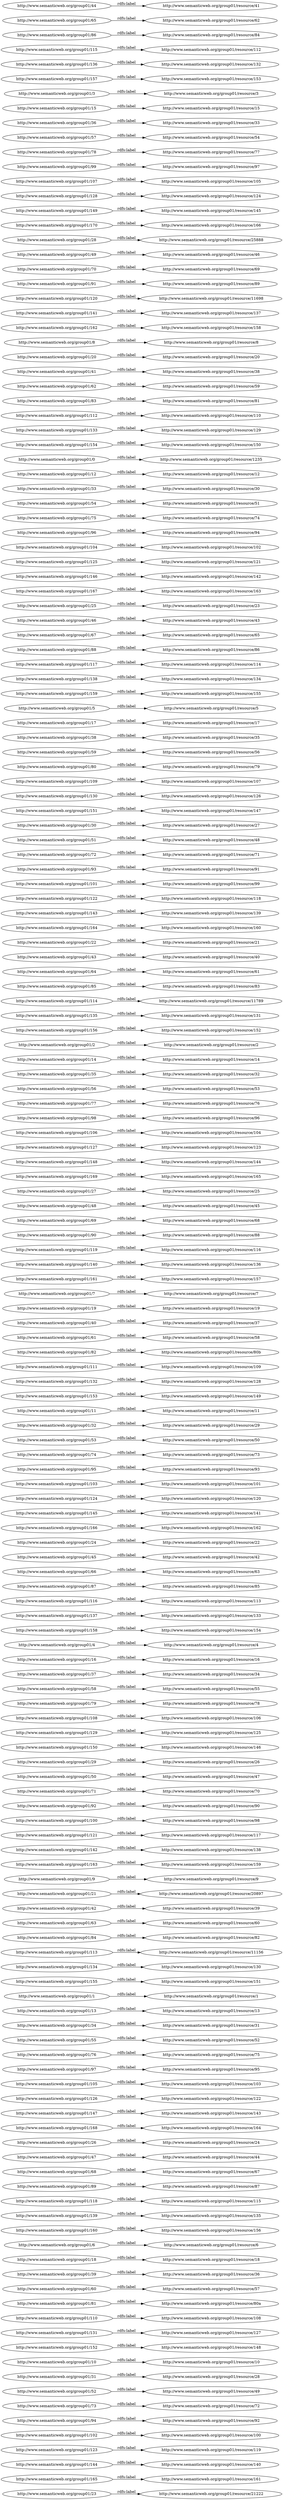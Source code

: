 digraph ar2dtool_diagram { 
rankdir=LR;
size="1501"
	"http://www.semanticweb.org/group01/23" -> "http://www.semanticweb.org/group01/resource/21222" [ label = "rdfs:label" ];
	"http://www.semanticweb.org/group01/165" -> "http://www.semanticweb.org/group01/resource/161" [ label = "rdfs:label" ];
	"http://www.semanticweb.org/group01/144" -> "http://www.semanticweb.org/group01/resource/140" [ label = "rdfs:label" ];
	"http://www.semanticweb.org/group01/123" -> "http://www.semanticweb.org/group01/resource/119" [ label = "rdfs:label" ];
	"http://www.semanticweb.org/group01/102" -> "http://www.semanticweb.org/group01/resource/100" [ label = "rdfs:label" ];
	"http://www.semanticweb.org/group01/94" -> "http://www.semanticweb.org/group01/resource/92" [ label = "rdfs:label" ];
	"http://www.semanticweb.org/group01/73" -> "http://www.semanticweb.org/group01/resource/72" [ label = "rdfs:label" ];
	"http://www.semanticweb.org/group01/52" -> "http://www.semanticweb.org/group01/resource/49" [ label = "rdfs:label" ];
	"http://www.semanticweb.org/group01/31" -> "http://www.semanticweb.org/group01/resource/28" [ label = "rdfs:label" ];
	"http://www.semanticweb.org/group01/10" -> "http://www.semanticweb.org/group01/resource/10" [ label = "rdfs:label" ];
	"http://www.semanticweb.org/group01/152" -> "http://www.semanticweb.org/group01/resource/148" [ label = "rdfs:label" ];
	"http://www.semanticweb.org/group01/131" -> "http://www.semanticweb.org/group01/resource/127" [ label = "rdfs:label" ];
	"http://www.semanticweb.org/group01/110" -> "http://www.semanticweb.org/group01/resource/108" [ label = "rdfs:label" ];
	"http://www.semanticweb.org/group01/81" -> "http://www.semanticweb.org/group01/resource/80a" [ label = "rdfs:label" ];
	"http://www.semanticweb.org/group01/60" -> "http://www.semanticweb.org/group01/resource/57" [ label = "rdfs:label" ];
	"http://www.semanticweb.org/group01/39" -> "http://www.semanticweb.org/group01/resource/36" [ label = "rdfs:label" ];
	"http://www.semanticweb.org/group01/18" -> "http://www.semanticweb.org/group01/resource/18" [ label = "rdfs:label" ];
	"http://www.semanticweb.org/group01/6" -> "http://www.semanticweb.org/group01/resource/6" [ label = "rdfs:label" ];
	"http://www.semanticweb.org/group01/160" -> "http://www.semanticweb.org/group01/resource/156" [ label = "rdfs:label" ];
	"http://www.semanticweb.org/group01/139" -> "http://www.semanticweb.org/group01/resource/135" [ label = "rdfs:label" ];
	"http://www.semanticweb.org/group01/118" -> "http://www.semanticweb.org/group01/resource/115" [ label = "rdfs:label" ];
	"http://www.semanticweb.org/group01/89" -> "http://www.semanticweb.org/group01/resource/87" [ label = "rdfs:label" ];
	"http://www.semanticweb.org/group01/68" -> "http://www.semanticweb.org/group01/resource/67" [ label = "rdfs:label" ];
	"http://www.semanticweb.org/group01/47" -> "http://www.semanticweb.org/group01/resource/44" [ label = "rdfs:label" ];
	"http://www.semanticweb.org/group01/26" -> "http://www.semanticweb.org/group01/resource/24" [ label = "rdfs:label" ];
	"http://www.semanticweb.org/group01/168" -> "http://www.semanticweb.org/group01/resource/164" [ label = "rdfs:label" ];
	"http://www.semanticweb.org/group01/147" -> "http://www.semanticweb.org/group01/resource/143" [ label = "rdfs:label" ];
	"http://www.semanticweb.org/group01/126" -> "http://www.semanticweb.org/group01/resource/122" [ label = "rdfs:label" ];
	"http://www.semanticweb.org/group01/105" -> "http://www.semanticweb.org/group01/resource/103" [ label = "rdfs:label" ];
	"http://www.semanticweb.org/group01/97" -> "http://www.semanticweb.org/group01/resource/95" [ label = "rdfs:label" ];
	"http://www.semanticweb.org/group01/76" -> "http://www.semanticweb.org/group01/resource/75" [ label = "rdfs:label" ];
	"http://www.semanticweb.org/group01/55" -> "http://www.semanticweb.org/group01/resource/52" [ label = "rdfs:label" ];
	"http://www.semanticweb.org/group01/34" -> "http://www.semanticweb.org/group01/resource/31" [ label = "rdfs:label" ];
	"http://www.semanticweb.org/group01/13" -> "http://www.semanticweb.org/group01/resource/13" [ label = "rdfs:label" ];
	"http://www.semanticweb.org/group01/1" -> "http://www.semanticweb.org/group01/resource/1" [ label = "rdfs:label" ];
	"http://www.semanticweb.org/group01/155" -> "http://www.semanticweb.org/group01/resource/151" [ label = "rdfs:label" ];
	"http://www.semanticweb.org/group01/134" -> "http://www.semanticweb.org/group01/resource/130" [ label = "rdfs:label" ];
	"http://www.semanticweb.org/group01/113" -> "http://www.semanticweb.org/group01/resource/11156" [ label = "rdfs:label" ];
	"http://www.semanticweb.org/group01/84" -> "http://www.semanticweb.org/group01/resource/82" [ label = "rdfs:label" ];
	"http://www.semanticweb.org/group01/63" -> "http://www.semanticweb.org/group01/resource/60" [ label = "rdfs:label" ];
	"http://www.semanticweb.org/group01/42" -> "http://www.semanticweb.org/group01/resource/39" [ label = "rdfs:label" ];
	"http://www.semanticweb.org/group01/21" -> "http://www.semanticweb.org/group01/resource/20897" [ label = "rdfs:label" ];
	"http://www.semanticweb.org/group01/9" -> "http://www.semanticweb.org/group01/resource/9" [ label = "rdfs:label" ];
	"http://www.semanticweb.org/group01/163" -> "http://www.semanticweb.org/group01/resource/159" [ label = "rdfs:label" ];
	"http://www.semanticweb.org/group01/142" -> "http://www.semanticweb.org/group01/resource/138" [ label = "rdfs:label" ];
	"http://www.semanticweb.org/group01/121" -> "http://www.semanticweb.org/group01/resource/117" [ label = "rdfs:label" ];
	"http://www.semanticweb.org/group01/100" -> "http://www.semanticweb.org/group01/resource/98" [ label = "rdfs:label" ];
	"http://www.semanticweb.org/group01/92" -> "http://www.semanticweb.org/group01/resource/90" [ label = "rdfs:label" ];
	"http://www.semanticweb.org/group01/71" -> "http://www.semanticweb.org/group01/resource/70" [ label = "rdfs:label" ];
	"http://www.semanticweb.org/group01/50" -> "http://www.semanticweb.org/group01/resource/47" [ label = "rdfs:label" ];
	"http://www.semanticweb.org/group01/29" -> "http://www.semanticweb.org/group01/resource/26" [ label = "rdfs:label" ];
	"http://www.semanticweb.org/group01/150" -> "http://www.semanticweb.org/group01/resource/146" [ label = "rdfs:label" ];
	"http://www.semanticweb.org/group01/129" -> "http://www.semanticweb.org/group01/resource/125" [ label = "rdfs:label" ];
	"http://www.semanticweb.org/group01/108" -> "http://www.semanticweb.org/group01/resource/106" [ label = "rdfs:label" ];
	"http://www.semanticweb.org/group01/79" -> "http://www.semanticweb.org/group01/resource/78" [ label = "rdfs:label" ];
	"http://www.semanticweb.org/group01/58" -> "http://www.semanticweb.org/group01/resource/55" [ label = "rdfs:label" ];
	"http://www.semanticweb.org/group01/37" -> "http://www.semanticweb.org/group01/resource/34" [ label = "rdfs:label" ];
	"http://www.semanticweb.org/group01/16" -> "http://www.semanticweb.org/group01/resource/16" [ label = "rdfs:label" ];
	"http://www.semanticweb.org/group01/4" -> "http://www.semanticweb.org/group01/resource/4" [ label = "rdfs:label" ];
	"http://www.semanticweb.org/group01/158" -> "http://www.semanticweb.org/group01/resource/154" [ label = "rdfs:label" ];
	"http://www.semanticweb.org/group01/137" -> "http://www.semanticweb.org/group01/resource/133" [ label = "rdfs:label" ];
	"http://www.semanticweb.org/group01/116" -> "http://www.semanticweb.org/group01/resource/113" [ label = "rdfs:label" ];
	"http://www.semanticweb.org/group01/87" -> "http://www.semanticweb.org/group01/resource/85" [ label = "rdfs:label" ];
	"http://www.semanticweb.org/group01/66" -> "http://www.semanticweb.org/group01/resource/63" [ label = "rdfs:label" ];
	"http://www.semanticweb.org/group01/45" -> "http://www.semanticweb.org/group01/resource/42" [ label = "rdfs:label" ];
	"http://www.semanticweb.org/group01/24" -> "http://www.semanticweb.org/group01/resource/22" [ label = "rdfs:label" ];
	"http://www.semanticweb.org/group01/166" -> "http://www.semanticweb.org/group01/resource/162" [ label = "rdfs:label" ];
	"http://www.semanticweb.org/group01/145" -> "http://www.semanticweb.org/group01/resource/141" [ label = "rdfs:label" ];
	"http://www.semanticweb.org/group01/124" -> "http://www.semanticweb.org/group01/resource/120" [ label = "rdfs:label" ];
	"http://www.semanticweb.org/group01/103" -> "http://www.semanticweb.org/group01/resource/101" [ label = "rdfs:label" ];
	"http://www.semanticweb.org/group01/95" -> "http://www.semanticweb.org/group01/resource/93" [ label = "rdfs:label" ];
	"http://www.semanticweb.org/group01/74" -> "http://www.semanticweb.org/group01/resource/73" [ label = "rdfs:label" ];
	"http://www.semanticweb.org/group01/53" -> "http://www.semanticweb.org/group01/resource/50" [ label = "rdfs:label" ];
	"http://www.semanticweb.org/group01/32" -> "http://www.semanticweb.org/group01/resource/29" [ label = "rdfs:label" ];
	"http://www.semanticweb.org/group01/11" -> "http://www.semanticweb.org/group01/resource/11" [ label = "rdfs:label" ];
	"http://www.semanticweb.org/group01/153" -> "http://www.semanticweb.org/group01/resource/149" [ label = "rdfs:label" ];
	"http://www.semanticweb.org/group01/132" -> "http://www.semanticweb.org/group01/resource/128" [ label = "rdfs:label" ];
	"http://www.semanticweb.org/group01/111" -> "http://www.semanticweb.org/group01/resource/109" [ label = "rdfs:label" ];
	"http://www.semanticweb.org/group01/82" -> "http://www.semanticweb.org/group01/resource/80b" [ label = "rdfs:label" ];
	"http://www.semanticweb.org/group01/61" -> "http://www.semanticweb.org/group01/resource/58" [ label = "rdfs:label" ];
	"http://www.semanticweb.org/group01/40" -> "http://www.semanticweb.org/group01/resource/37" [ label = "rdfs:label" ];
	"http://www.semanticweb.org/group01/19" -> "http://www.semanticweb.org/group01/resource/19" [ label = "rdfs:label" ];
	"http://www.semanticweb.org/group01/7" -> "http://www.semanticweb.org/group01/resource/7" [ label = "rdfs:label" ];
	"http://www.semanticweb.org/group01/161" -> "http://www.semanticweb.org/group01/resource/157" [ label = "rdfs:label" ];
	"http://www.semanticweb.org/group01/140" -> "http://www.semanticweb.org/group01/resource/136" [ label = "rdfs:label" ];
	"http://www.semanticweb.org/group01/119" -> "http://www.semanticweb.org/group01/resource/116" [ label = "rdfs:label" ];
	"http://www.semanticweb.org/group01/90" -> "http://www.semanticweb.org/group01/resource/88" [ label = "rdfs:label" ];
	"http://www.semanticweb.org/group01/69" -> "http://www.semanticweb.org/group01/resource/68" [ label = "rdfs:label" ];
	"http://www.semanticweb.org/group01/48" -> "http://www.semanticweb.org/group01/resource/45" [ label = "rdfs:label" ];
	"http://www.semanticweb.org/group01/27" -> "http://www.semanticweb.org/group01/resource/25" [ label = "rdfs:label" ];
	"http://www.semanticweb.org/group01/169" -> "http://www.semanticweb.org/group01/resource/165" [ label = "rdfs:label" ];
	"http://www.semanticweb.org/group01/148" -> "http://www.semanticweb.org/group01/resource/144" [ label = "rdfs:label" ];
	"http://www.semanticweb.org/group01/127" -> "http://www.semanticweb.org/group01/resource/123" [ label = "rdfs:label" ];
	"http://www.semanticweb.org/group01/106" -> "http://www.semanticweb.org/group01/resource/104" [ label = "rdfs:label" ];
	"http://www.semanticweb.org/group01/98" -> "http://www.semanticweb.org/group01/resource/96" [ label = "rdfs:label" ];
	"http://www.semanticweb.org/group01/77" -> "http://www.semanticweb.org/group01/resource/76" [ label = "rdfs:label" ];
	"http://www.semanticweb.org/group01/56" -> "http://www.semanticweb.org/group01/resource/53" [ label = "rdfs:label" ];
	"http://www.semanticweb.org/group01/35" -> "http://www.semanticweb.org/group01/resource/32" [ label = "rdfs:label" ];
	"http://www.semanticweb.org/group01/14" -> "http://www.semanticweb.org/group01/resource/14" [ label = "rdfs:label" ];
	"http://www.semanticweb.org/group01/2" -> "http://www.semanticweb.org/group01/resource/2" [ label = "rdfs:label" ];
	"http://www.semanticweb.org/group01/156" -> "http://www.semanticweb.org/group01/resource/152" [ label = "rdfs:label" ];
	"http://www.semanticweb.org/group01/135" -> "http://www.semanticweb.org/group01/resource/131" [ label = "rdfs:label" ];
	"http://www.semanticweb.org/group01/114" -> "http://www.semanticweb.org/group01/resource/11789" [ label = "rdfs:label" ];
	"http://www.semanticweb.org/group01/85" -> "http://www.semanticweb.org/group01/resource/83" [ label = "rdfs:label" ];
	"http://www.semanticweb.org/group01/64" -> "http://www.semanticweb.org/group01/resource/61" [ label = "rdfs:label" ];
	"http://www.semanticweb.org/group01/43" -> "http://www.semanticweb.org/group01/resource/40" [ label = "rdfs:label" ];
	"http://www.semanticweb.org/group01/22" -> "http://www.semanticweb.org/group01/resource/21" [ label = "rdfs:label" ];
	"http://www.semanticweb.org/group01/164" -> "http://www.semanticweb.org/group01/resource/160" [ label = "rdfs:label" ];
	"http://www.semanticweb.org/group01/143" -> "http://www.semanticweb.org/group01/resource/139" [ label = "rdfs:label" ];
	"http://www.semanticweb.org/group01/122" -> "http://www.semanticweb.org/group01/resource/118" [ label = "rdfs:label" ];
	"http://www.semanticweb.org/group01/101" -> "http://www.semanticweb.org/group01/resource/99" [ label = "rdfs:label" ];
	"http://www.semanticweb.org/group01/93" -> "http://www.semanticweb.org/group01/resource/91" [ label = "rdfs:label" ];
	"http://www.semanticweb.org/group01/72" -> "http://www.semanticweb.org/group01/resource/71" [ label = "rdfs:label" ];
	"http://www.semanticweb.org/group01/51" -> "http://www.semanticweb.org/group01/resource/48" [ label = "rdfs:label" ];
	"http://www.semanticweb.org/group01/30" -> "http://www.semanticweb.org/group01/resource/27" [ label = "rdfs:label" ];
	"http://www.semanticweb.org/group01/151" -> "http://www.semanticweb.org/group01/resource/147" [ label = "rdfs:label" ];
	"http://www.semanticweb.org/group01/130" -> "http://www.semanticweb.org/group01/resource/126" [ label = "rdfs:label" ];
	"http://www.semanticweb.org/group01/109" -> "http://www.semanticweb.org/group01/resource/107" [ label = "rdfs:label" ];
	"http://www.semanticweb.org/group01/80" -> "http://www.semanticweb.org/group01/resource/79" [ label = "rdfs:label" ];
	"http://www.semanticweb.org/group01/59" -> "http://www.semanticweb.org/group01/resource/56" [ label = "rdfs:label" ];
	"http://www.semanticweb.org/group01/38" -> "http://www.semanticweb.org/group01/resource/35" [ label = "rdfs:label" ];
	"http://www.semanticweb.org/group01/17" -> "http://www.semanticweb.org/group01/resource/17" [ label = "rdfs:label" ];
	"http://www.semanticweb.org/group01/5" -> "http://www.semanticweb.org/group01/resource/5" [ label = "rdfs:label" ];
	"http://www.semanticweb.org/group01/159" -> "http://www.semanticweb.org/group01/resource/155" [ label = "rdfs:label" ];
	"http://www.semanticweb.org/group01/138" -> "http://www.semanticweb.org/group01/resource/134" [ label = "rdfs:label" ];
	"http://www.semanticweb.org/group01/117" -> "http://www.semanticweb.org/group01/resource/114" [ label = "rdfs:label" ];
	"http://www.semanticweb.org/group01/88" -> "http://www.semanticweb.org/group01/resource/86" [ label = "rdfs:label" ];
	"http://www.semanticweb.org/group01/67" -> "http://www.semanticweb.org/group01/resource/65" [ label = "rdfs:label" ];
	"http://www.semanticweb.org/group01/46" -> "http://www.semanticweb.org/group01/resource/43" [ label = "rdfs:label" ];
	"http://www.semanticweb.org/group01/25" -> "http://www.semanticweb.org/group01/resource/23" [ label = "rdfs:label" ];
	"http://www.semanticweb.org/group01/167" -> "http://www.semanticweb.org/group01/resource/163" [ label = "rdfs:label" ];
	"http://www.semanticweb.org/group01/146" -> "http://www.semanticweb.org/group01/resource/142" [ label = "rdfs:label" ];
	"http://www.semanticweb.org/group01/125" -> "http://www.semanticweb.org/group01/resource/121" [ label = "rdfs:label" ];
	"http://www.semanticweb.org/group01/104" -> "http://www.semanticweb.org/group01/resource/102" [ label = "rdfs:label" ];
	"http://www.semanticweb.org/group01/96" -> "http://www.semanticweb.org/group01/resource/94" [ label = "rdfs:label" ];
	"http://www.semanticweb.org/group01/75" -> "http://www.semanticweb.org/group01/resource/74" [ label = "rdfs:label" ];
	"http://www.semanticweb.org/group01/54" -> "http://www.semanticweb.org/group01/resource/51" [ label = "rdfs:label" ];
	"http://www.semanticweb.org/group01/33" -> "http://www.semanticweb.org/group01/resource/30" [ label = "rdfs:label" ];
	"http://www.semanticweb.org/group01/12" -> "http://www.semanticweb.org/group01/resource/12" [ label = "rdfs:label" ];
	"http://www.semanticweb.org/group01/0" -> "http://www.semanticweb.org/group01/resource/1235" [ label = "rdfs:label" ];
	"http://www.semanticweb.org/group01/154" -> "http://www.semanticweb.org/group01/resource/150" [ label = "rdfs:label" ];
	"http://www.semanticweb.org/group01/133" -> "http://www.semanticweb.org/group01/resource/129" [ label = "rdfs:label" ];
	"http://www.semanticweb.org/group01/112" -> "http://www.semanticweb.org/group01/resource/110" [ label = "rdfs:label" ];
	"http://www.semanticweb.org/group01/83" -> "http://www.semanticweb.org/group01/resource/81" [ label = "rdfs:label" ];
	"http://www.semanticweb.org/group01/62" -> "http://www.semanticweb.org/group01/resource/59" [ label = "rdfs:label" ];
	"http://www.semanticweb.org/group01/41" -> "http://www.semanticweb.org/group01/resource/38" [ label = "rdfs:label" ];
	"http://www.semanticweb.org/group01/20" -> "http://www.semanticweb.org/group01/resource/20" [ label = "rdfs:label" ];
	"http://www.semanticweb.org/group01/8" -> "http://www.semanticweb.org/group01/resource/8" [ label = "rdfs:label" ];
	"http://www.semanticweb.org/group01/162" -> "http://www.semanticweb.org/group01/resource/158" [ label = "rdfs:label" ];
	"http://www.semanticweb.org/group01/141" -> "http://www.semanticweb.org/group01/resource/137" [ label = "rdfs:label" ];
	"http://www.semanticweb.org/group01/120" -> "http://www.semanticweb.org/group01/resource/11698" [ label = "rdfs:label" ];
	"http://www.semanticweb.org/group01/91" -> "http://www.semanticweb.org/group01/resource/89" [ label = "rdfs:label" ];
	"http://www.semanticweb.org/group01/70" -> "http://www.semanticweb.org/group01/resource/69" [ label = "rdfs:label" ];
	"http://www.semanticweb.org/group01/49" -> "http://www.semanticweb.org/group01/resource/46" [ label = "rdfs:label" ];
	"http://www.semanticweb.org/group01/28" -> "http://www.semanticweb.org/group01/resource/25888" [ label = "rdfs:label" ];
	"http://www.semanticweb.org/group01/170" -> "http://www.semanticweb.org/group01/resource/166" [ label = "rdfs:label" ];
	"http://www.semanticweb.org/group01/149" -> "http://www.semanticweb.org/group01/resource/145" [ label = "rdfs:label" ];
	"http://www.semanticweb.org/group01/128" -> "http://www.semanticweb.org/group01/resource/124" [ label = "rdfs:label" ];
	"http://www.semanticweb.org/group01/107" -> "http://www.semanticweb.org/group01/resource/105" [ label = "rdfs:label" ];
	"http://www.semanticweb.org/group01/99" -> "http://www.semanticweb.org/group01/resource/97" [ label = "rdfs:label" ];
	"http://www.semanticweb.org/group01/78" -> "http://www.semanticweb.org/group01/resource/77" [ label = "rdfs:label" ];
	"http://www.semanticweb.org/group01/57" -> "http://www.semanticweb.org/group01/resource/54" [ label = "rdfs:label" ];
	"http://www.semanticweb.org/group01/36" -> "http://www.semanticweb.org/group01/resource/33" [ label = "rdfs:label" ];
	"http://www.semanticweb.org/group01/15" -> "http://www.semanticweb.org/group01/resource/15" [ label = "rdfs:label" ];
	"http://www.semanticweb.org/group01/3" -> "http://www.semanticweb.org/group01/resource/3" [ label = "rdfs:label" ];
	"http://www.semanticweb.org/group01/157" -> "http://www.semanticweb.org/group01/resource/153" [ label = "rdfs:label" ];
	"http://www.semanticweb.org/group01/136" -> "http://www.semanticweb.org/group01/resource/132" [ label = "rdfs:label" ];
	"http://www.semanticweb.org/group01/115" -> "http://www.semanticweb.org/group01/resource/112" [ label = "rdfs:label" ];
	"http://www.semanticweb.org/group01/86" -> "http://www.semanticweb.org/group01/resource/84" [ label = "rdfs:label" ];
	"http://www.semanticweb.org/group01/65" -> "http://www.semanticweb.org/group01/resource/62" [ label = "rdfs:label" ];
	"http://www.semanticweb.org/group01/44" -> "http://www.semanticweb.org/group01/resource/41" [ label = "rdfs:label" ];

}
